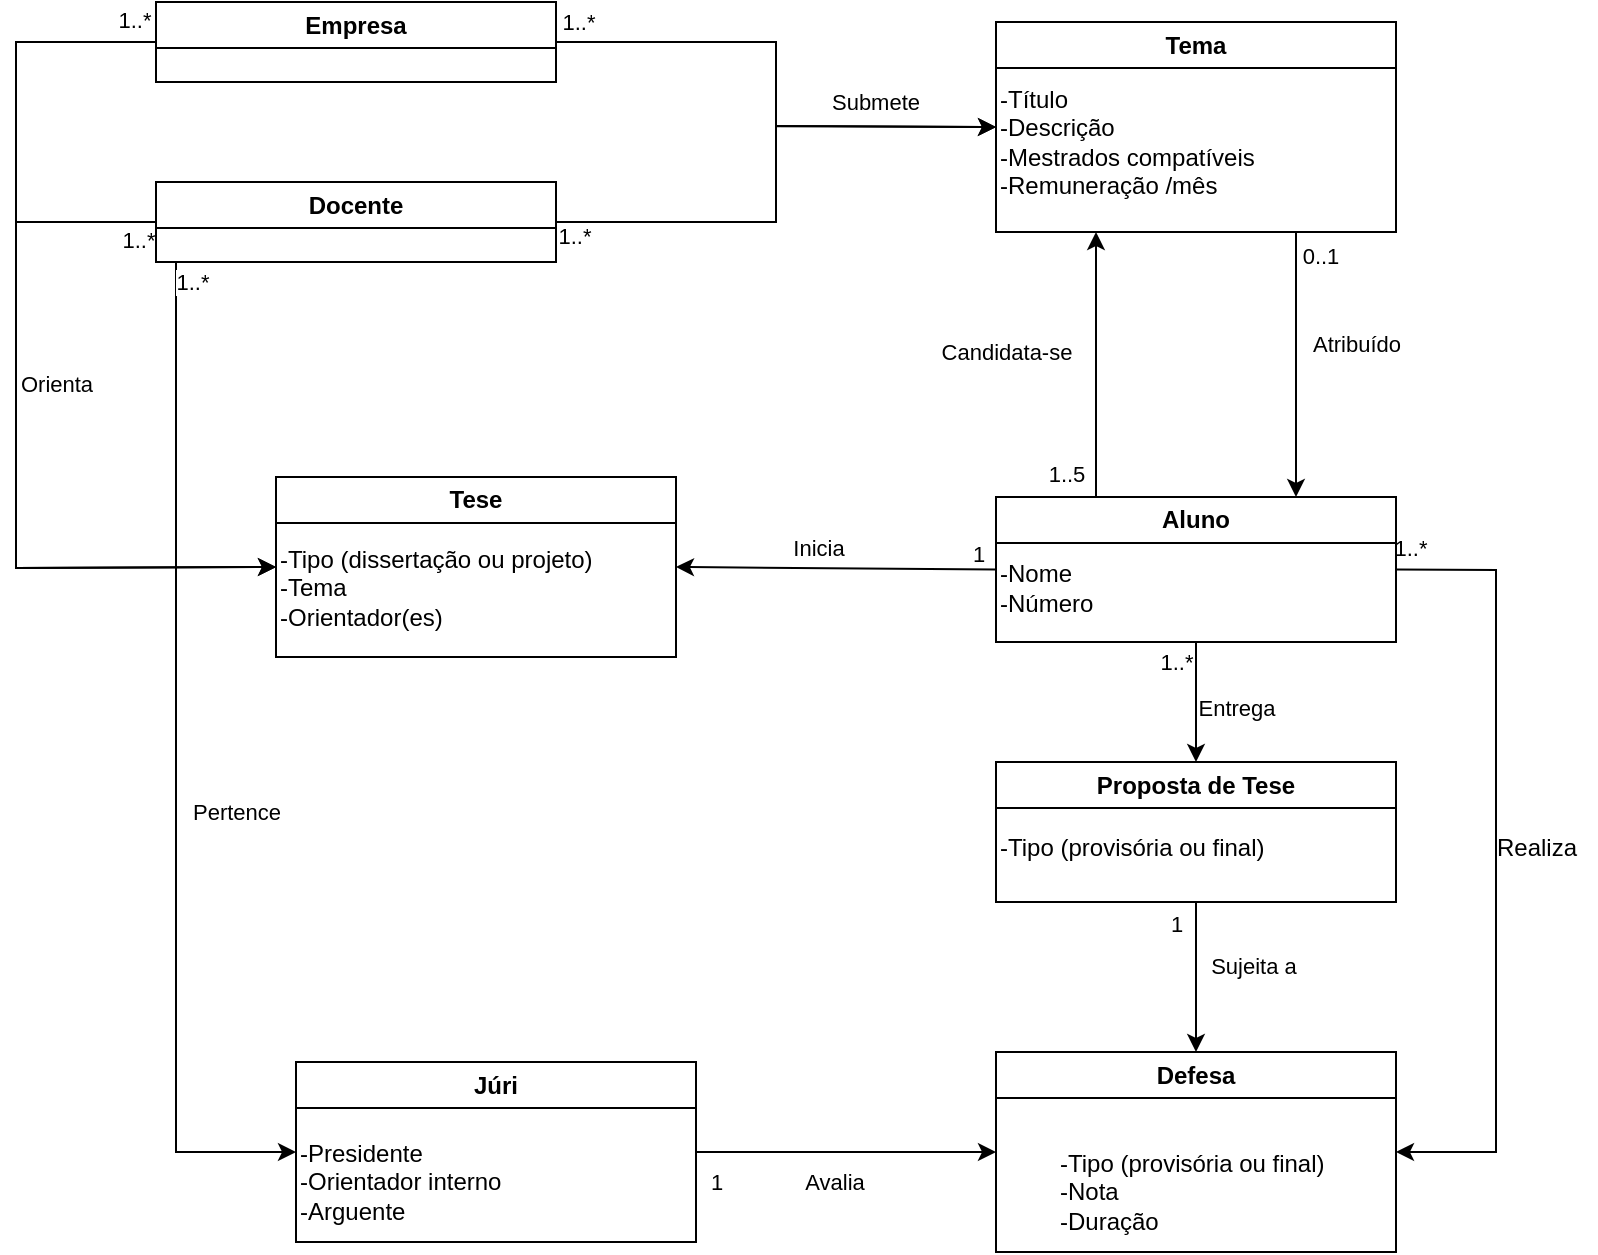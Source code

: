 <mxfile version="24.2.1" type="github" pages="2">
  <diagram name="Modelo UML" id="e7e014a7-5840-1c2e-5031-d8a46d1fe8dd">
    <mxGraphModel dx="2704" dy="654" grid="1" gridSize="10" guides="1" tooltips="1" connect="1" arrows="1" fold="1" page="1" pageScale="1" pageWidth="1169" pageHeight="826" background="none" math="0" shadow="0">
      <root>
        <mxCell id="0" />
        <mxCell id="1" parent="0" />
        <mxCell id="gulgckqH6GNR_60fuS2N-1" value="Tese" style="swimlane;whiteSpace=wrap;html=1;" vertex="1" parent="1">
          <mxGeometry x="-670" y="297.5" width="200" height="90" as="geometry" />
        </mxCell>
        <mxCell id="gulgckqH6GNR_60fuS2N-2" value="-Tipo (dissertação ou projeto)&lt;div&gt;-Tema&lt;br&gt;&lt;div&gt;-Orientador(es)&lt;/div&gt;&lt;/div&gt;" style="text;html=1;align=left;verticalAlign=middle;resizable=0;points=[];autosize=1;strokeColor=none;fillColor=none;" vertex="1" parent="gulgckqH6GNR_60fuS2N-1">
          <mxGeometry y="25" width="180" height="60" as="geometry" />
        </mxCell>
        <mxCell id="nonv4XP6CZLK0yWeFACA-21" style="edgeStyle=none;rounded=0;orthogonalLoop=1;jettySize=auto;html=1;exitX=0.5;exitY=1;exitDx=0;exitDy=0;entryX=0.5;entryY=0;entryDx=0;entryDy=0;" edge="1" parent="1" source="gulgckqH6GNR_60fuS2N-5" target="nonv4XP6CZLK0yWeFACA-19">
          <mxGeometry relative="1" as="geometry" />
        </mxCell>
        <mxCell id="nonv4XP6CZLK0yWeFACA-22" value="Sujeita a&amp;nbsp;" style="edgeLabel;html=1;align=center;verticalAlign=middle;resizable=0;points=[];" vertex="1" connectable="0" parent="nonv4XP6CZLK0yWeFACA-21">
          <mxGeometry x="-0.088" y="7" relative="1" as="geometry">
            <mxPoint x="23" y="-2" as="offset" />
          </mxGeometry>
        </mxCell>
        <mxCell id="nonv4XP6CZLK0yWeFACA-27" value="1" style="edgeLabel;html=1;align=center;verticalAlign=middle;resizable=0;points=[];" vertex="1" connectable="0" parent="nonv4XP6CZLK0yWeFACA-21">
          <mxGeometry x="-0.612" y="11" relative="1" as="geometry">
            <mxPoint x="-21" y="-4" as="offset" />
          </mxGeometry>
        </mxCell>
        <mxCell id="gulgckqH6GNR_60fuS2N-5" value="Proposta de Tese" style="swimlane;whiteSpace=wrap;html=1;" vertex="1" parent="1">
          <mxGeometry x="-310" y="440" width="200" height="70" as="geometry" />
        </mxCell>
        <mxCell id="gulgckqH6GNR_60fuS2N-6" value="-Tipo (provisória ou final)&lt;div&gt;&lt;br&gt;&lt;/div&gt;" style="text;html=1;align=left;verticalAlign=middle;resizable=0;points=[];autosize=1;strokeColor=none;fillColor=none;" vertex="1" parent="gulgckqH6GNR_60fuS2N-5">
          <mxGeometry y="30" width="160" height="40" as="geometry" />
        </mxCell>
        <mxCell id="eO99aCYI0E9ml614-SZG-2" style="edgeStyle=none;rounded=0;orthogonalLoop=1;jettySize=auto;html=1;exitX=0.25;exitY=0;exitDx=0;exitDy=0;entryX=0.25;entryY=1;entryDx=0;entryDy=0;" edge="1" parent="1" source="EISw6fmt9p9niT54Yz4Q-1" target="EISw6fmt9p9niT54Yz4Q-3">
          <mxGeometry relative="1" as="geometry" />
        </mxCell>
        <mxCell id="nonv4XP6CZLK0yWeFACA-9" value="1..5" style="edgeLabel;html=1;align=center;verticalAlign=middle;resizable=0;points=[];" vertex="1" connectable="0" parent="eO99aCYI0E9ml614-SZG-2">
          <mxGeometry x="-0.726" y="11" relative="1" as="geometry">
            <mxPoint x="-4" y="6" as="offset" />
          </mxGeometry>
        </mxCell>
        <mxCell id="nonv4XP6CZLK0yWeFACA-1" style="edgeStyle=none;rounded=0;orthogonalLoop=1;jettySize=auto;html=1;exitX=0;exitY=0.5;exitDx=0;exitDy=0;entryX=1;entryY=0.5;entryDx=0;entryDy=0;" edge="1" parent="1" source="EISw6fmt9p9niT54Yz4Q-1" target="gulgckqH6GNR_60fuS2N-1">
          <mxGeometry relative="1" as="geometry" />
        </mxCell>
        <mxCell id="nonv4XP6CZLK0yWeFACA-2" value="Inicia" style="edgeLabel;html=1;align=center;verticalAlign=middle;resizable=0;points=[];" vertex="1" connectable="0" parent="nonv4XP6CZLK0yWeFACA-1">
          <mxGeometry x="0.258" y="-10" relative="1" as="geometry">
            <mxPoint x="11" as="offset" />
          </mxGeometry>
        </mxCell>
        <mxCell id="nonv4XP6CZLK0yWeFACA-13" value="1" style="edgeLabel;html=1;align=center;verticalAlign=middle;resizable=0;points=[];" vertex="1" connectable="0" parent="nonv4XP6CZLK0yWeFACA-1">
          <mxGeometry x="-0.804" y="-8" relative="1" as="geometry">
            <mxPoint x="6" as="offset" />
          </mxGeometry>
        </mxCell>
        <mxCell id="nonv4XP6CZLK0yWeFACA-16" style="edgeStyle=none;rounded=0;orthogonalLoop=1;jettySize=auto;html=1;exitX=0.5;exitY=1;exitDx=0;exitDy=0;entryX=0.5;entryY=0;entryDx=0;entryDy=0;" edge="1" parent="1" source="EISw6fmt9p9niT54Yz4Q-1" target="gulgckqH6GNR_60fuS2N-5">
          <mxGeometry relative="1" as="geometry">
            <mxPoint x="-210" y="450" as="targetPoint" />
          </mxGeometry>
        </mxCell>
        <mxCell id="nonv4XP6CZLK0yWeFACA-18" value="Entrega" style="edgeLabel;html=1;align=center;verticalAlign=middle;resizable=0;points=[];" vertex="1" connectable="0" parent="nonv4XP6CZLK0yWeFACA-16">
          <mxGeometry x="0.002" y="9" relative="1" as="geometry">
            <mxPoint x="11" y="3" as="offset" />
          </mxGeometry>
        </mxCell>
        <mxCell id="nonv4XP6CZLK0yWeFACA-23" value="1..*" style="edgeLabel;html=1;align=center;verticalAlign=middle;resizable=0;points=[];" vertex="1" connectable="0" parent="nonv4XP6CZLK0yWeFACA-16">
          <mxGeometry x="-0.539" y="-11" relative="1" as="geometry">
            <mxPoint x="1" y="-4" as="offset" />
          </mxGeometry>
        </mxCell>
        <mxCell id="nonv4XP6CZLK0yWeFACA-24" style="edgeStyle=none;rounded=0;orthogonalLoop=1;jettySize=auto;html=1;exitX=1;exitY=0.5;exitDx=0;exitDy=0;entryX=1;entryY=0.5;entryDx=0;entryDy=0;" edge="1" parent="1" source="EISw6fmt9p9niT54Yz4Q-1" target="nonv4XP6CZLK0yWeFACA-19">
          <mxGeometry relative="1" as="geometry">
            <Array as="points">
              <mxPoint x="-60" y="344" />
              <mxPoint x="-60" y="635" />
            </Array>
          </mxGeometry>
        </mxCell>
        <mxCell id="nonv4XP6CZLK0yWeFACA-26" value="1..*" style="edgeLabel;html=1;align=center;verticalAlign=middle;resizable=0;points=[];" vertex="1" connectable="0" parent="nonv4XP6CZLK0yWeFACA-24">
          <mxGeometry x="-0.939" y="8" relative="1" as="geometry">
            <mxPoint x="-5" y="-3" as="offset" />
          </mxGeometry>
        </mxCell>
        <mxCell id="EISw6fmt9p9niT54Yz4Q-1" value="Aluno" style="swimlane;whiteSpace=wrap;html=1;" vertex="1" parent="1">
          <mxGeometry x="-310" y="307.5" width="200" height="72.5" as="geometry">
            <mxRectangle x="-480" y="265" width="70" height="30" as="alternateBounds" />
          </mxGeometry>
        </mxCell>
        <mxCell id="EISw6fmt9p9niT54Yz4Q-2" value="-Nome&lt;div&gt;-Número&lt;/div&gt;" style="text;html=1;align=left;verticalAlign=middle;resizable=0;points=[];autosize=1;strokeColor=none;fillColor=none;" vertex="1" parent="EISw6fmt9p9niT54Yz4Q-1">
          <mxGeometry y="25" width="70" height="40" as="geometry" />
        </mxCell>
        <mxCell id="eO99aCYI0E9ml614-SZG-1" style="edgeStyle=none;rounded=0;orthogonalLoop=1;jettySize=auto;html=1;exitX=0.75;exitY=1;exitDx=0;exitDy=0;entryX=0.75;entryY=0;entryDx=0;entryDy=0;" edge="1" parent="1" source="EISw6fmt9p9niT54Yz4Q-3" target="EISw6fmt9p9niT54Yz4Q-1">
          <mxGeometry relative="1" as="geometry">
            <mxPoint x="-340" y="280.0" as="targetPoint" />
          </mxGeometry>
        </mxCell>
        <mxCell id="4VAeBF9F_Hg9-facgVXO-3" value="Atribuído" style="edgeLabel;html=1;align=center;verticalAlign=middle;resizable=0;points=[];" vertex="1" connectable="0" parent="eO99aCYI0E9ml614-SZG-1">
          <mxGeometry x="-0.138" y="11" relative="1" as="geometry">
            <mxPoint x="19" y="-1" as="offset" />
          </mxGeometry>
        </mxCell>
        <mxCell id="nonv4XP6CZLK0yWeFACA-10" value="0..1" style="edgeLabel;html=1;align=center;verticalAlign=middle;resizable=0;points=[];" vertex="1" connectable="0" parent="eO99aCYI0E9ml614-SZG-1">
          <mxGeometry x="-0.732" y="12" relative="1" as="geometry">
            <mxPoint y="-6" as="offset" />
          </mxGeometry>
        </mxCell>
        <mxCell id="EISw6fmt9p9niT54Yz4Q-3" value="Tema" style="swimlane;whiteSpace=wrap;html=1;" vertex="1" parent="1">
          <mxGeometry x="-310" y="70" width="200" height="105" as="geometry" />
        </mxCell>
        <mxCell id="EISw6fmt9p9niT54Yz4Q-4" value="-Título&lt;div&gt;-Descrição&lt;/div&gt;&lt;div&gt;-Mestrados compatíveis&lt;/div&gt;&lt;div&gt;-Remuneração /mês&lt;/div&gt;" style="text;html=1;align=left;verticalAlign=middle;resizable=0;points=[];autosize=1;strokeColor=none;fillColor=none;" vertex="1" parent="EISw6fmt9p9niT54Yz4Q-3">
          <mxGeometry y="25" width="150" height="70" as="geometry" />
        </mxCell>
        <mxCell id="EISw6fmt9p9niT54Yz4Q-5" value="Júri" style="swimlane;whiteSpace=wrap;html=1;" vertex="1" parent="1">
          <mxGeometry x="-660" y="590" width="200" height="90" as="geometry" />
        </mxCell>
        <mxCell id="EISw6fmt9p9niT54Yz4Q-6" value="-&lt;span style=&quot;background-color: initial;&quot;&gt;Presidente&lt;/span&gt;&lt;div&gt;&lt;span style=&quot;background-color: initial;&quot;&gt;-Orientador interno&lt;/span&gt;&lt;/div&gt;&lt;div&gt;&lt;span style=&quot;background-color: initial;&quot;&gt;-Arguente&lt;/span&gt;&lt;/div&gt;" style="text;html=1;align=left;verticalAlign=middle;resizable=0;points=[];autosize=1;strokeColor=none;fillColor=none;" vertex="1" parent="EISw6fmt9p9niT54Yz4Q-5">
          <mxGeometry y="30" width="120" height="60" as="geometry" />
        </mxCell>
        <mxCell id="gjOLk95xmC6vyimPraN1-1" style="edgeStyle=none;rounded=0;orthogonalLoop=1;jettySize=auto;html=1;exitX=1;exitY=0.5;exitDx=0;exitDy=0;entryX=0;entryY=0.5;entryDx=0;entryDy=0;" edge="1" parent="1" source="S3ybC06TIr_PZoSnnoIr-1" target="EISw6fmt9p9niT54Yz4Q-3">
          <mxGeometry relative="1" as="geometry">
            <mxPoint x="-330" y="120" as="targetPoint" />
            <Array as="points">
              <mxPoint x="-420" y="170" />
              <mxPoint x="-420" y="122" />
            </Array>
          </mxGeometry>
        </mxCell>
        <mxCell id="nonv4XP6CZLK0yWeFACA-3" style="edgeStyle=none;rounded=0;orthogonalLoop=1;jettySize=auto;html=1;exitX=0;exitY=0.5;exitDx=0;exitDy=0;entryX=0;entryY=0.5;entryDx=0;entryDy=0;" edge="1" parent="1" source="S3ybC06TIr_PZoSnnoIr-1" target="gulgckqH6GNR_60fuS2N-1">
          <mxGeometry relative="1" as="geometry">
            <mxPoint x="-710" y="390" as="targetPoint" />
            <Array as="points">
              <mxPoint x="-800" y="170" />
              <mxPoint x="-800" y="343" />
            </Array>
          </mxGeometry>
        </mxCell>
        <mxCell id="nonv4XP6CZLK0yWeFACA-4" value="Orienta" style="edgeLabel;html=1;align=center;verticalAlign=middle;resizable=0;points=[];" vertex="1" connectable="0" parent="nonv4XP6CZLK0yWeFACA-3">
          <mxGeometry x="-0.194" y="7" relative="1" as="geometry">
            <mxPoint x="13" as="offset" />
          </mxGeometry>
        </mxCell>
        <mxCell id="nonv4XP6CZLK0yWeFACA-11" value="1..*" style="edgeLabel;html=1;align=center;verticalAlign=middle;resizable=0;points=[];" vertex="1" connectable="0" parent="nonv4XP6CZLK0yWeFACA-3">
          <mxGeometry x="-0.862" y="9" relative="1" as="geometry">
            <mxPoint x="16" as="offset" />
          </mxGeometry>
        </mxCell>
        <mxCell id="5evyT_uLhvLa72p8aiZY-5" style="edgeStyle=none;rounded=0;orthogonalLoop=1;jettySize=auto;html=1;entryX=0;entryY=0.5;entryDx=0;entryDy=0;" edge="1" parent="1" target="EISw6fmt9p9niT54Yz4Q-5">
          <mxGeometry relative="1" as="geometry">
            <mxPoint x="-720.0" y="640" as="targetPoint" />
            <mxPoint x="-720" y="190" as="sourcePoint" />
            <Array as="points">
              <mxPoint x="-720" y="635" />
            </Array>
          </mxGeometry>
        </mxCell>
        <mxCell id="5evyT_uLhvLa72p8aiZY-6" value="Pertence" style="edgeLabel;html=1;align=center;verticalAlign=middle;resizable=0;points=[];" vertex="1" connectable="0" parent="5evyT_uLhvLa72p8aiZY-5">
          <mxGeometry x="0.093" y="10" relative="1" as="geometry">
            <mxPoint x="20" y="-1" as="offset" />
          </mxGeometry>
        </mxCell>
        <mxCell id="5evyT_uLhvLa72p8aiZY-8" value="1..*" style="edgeLabel;html=1;align=center;verticalAlign=middle;resizable=0;points=[];" vertex="1" connectable="0" parent="5evyT_uLhvLa72p8aiZY-5">
          <mxGeometry x="-0.946" y="8" relative="1" as="geometry">
            <mxPoint y="-4" as="offset" />
          </mxGeometry>
        </mxCell>
        <mxCell id="S3ybC06TIr_PZoSnnoIr-1" value="Docente" style="swimlane;whiteSpace=wrap;html=1;" vertex="1" parent="1">
          <mxGeometry x="-730" y="150" width="200" height="40" as="geometry" />
        </mxCell>
        <mxCell id="nonv4XP6CZLK0yWeFACA-14" style="edgeStyle=none;rounded=0;orthogonalLoop=1;jettySize=auto;html=1;exitX=0;exitY=0.5;exitDx=0;exitDy=0;entryX=0;entryY=0.5;entryDx=0;entryDy=0;" edge="1" parent="1" source="S3ybC06TIr_PZoSnnoIr-7" target="gulgckqH6GNR_60fuS2N-1">
          <mxGeometry relative="1" as="geometry">
            <mxPoint x="-700.0" y="310" as="targetPoint" />
            <Array as="points">
              <mxPoint x="-800" y="80" />
              <mxPoint x="-800" y="343" />
            </Array>
          </mxGeometry>
        </mxCell>
        <mxCell id="nonv4XP6CZLK0yWeFACA-15" value="1..*" style="edgeLabel;html=1;align=center;verticalAlign=middle;resizable=0;points=[];" vertex="1" connectable="0" parent="nonv4XP6CZLK0yWeFACA-14">
          <mxGeometry x="-0.918" y="-11" relative="1" as="geometry">
            <mxPoint x="8" as="offset" />
          </mxGeometry>
        </mxCell>
        <mxCell id="S3ybC06TIr_PZoSnnoIr-7" value="Empresa" style="swimlane;whiteSpace=wrap;html=1;" vertex="1" parent="1">
          <mxGeometry x="-730" y="60" width="200" height="40" as="geometry" />
        </mxCell>
        <mxCell id="gjOLk95xmC6vyimPraN1-5" value="" style="edgeStyle=none;rounded=0;orthogonalLoop=1;jettySize=auto;html=1;exitX=1;exitY=0.5;exitDx=0;exitDy=0;entryX=0;entryY=0.5;entryDx=0;entryDy=0;" edge="1" parent="1" source="S3ybC06TIr_PZoSnnoIr-7" target="EISw6fmt9p9niT54Yz4Q-3">
          <mxGeometry relative="1" as="geometry">
            <mxPoint x="-320" y="122" as="targetPoint" />
            <mxPoint x="-530" y="170" as="sourcePoint" />
            <Array as="points">
              <mxPoint x="-420" y="80" />
              <mxPoint x="-420" y="122" />
            </Array>
          </mxGeometry>
        </mxCell>
        <mxCell id="nonv4XP6CZLK0yWeFACA-7" value="1..*" style="edgeLabel;html=1;align=center;verticalAlign=middle;resizable=0;points=[];" vertex="1" connectable="0" parent="gjOLk95xmC6vyimPraN1-5">
          <mxGeometry x="-0.881" y="10" relative="1" as="geometry">
            <mxPoint x="-5" as="offset" />
          </mxGeometry>
        </mxCell>
        <mxCell id="gjOLk95xmC6vyimPraN1-4" value="&lt;font style=&quot;font-size: 11px;&quot;&gt;Submete&lt;/font&gt;" style="text;html=1;align=center;verticalAlign=middle;whiteSpace=wrap;rounded=0;" vertex="1" parent="1">
          <mxGeometry x="-405" y="105" width="70" height="10" as="geometry" />
        </mxCell>
        <mxCell id="4VAeBF9F_Hg9-facgVXO-5" value="&lt;font style=&quot;font-size: 11px;&quot;&gt;Candidata-se&lt;/font&gt;" style="text;html=1;align=center;verticalAlign=middle;resizable=0;points=[];autosize=1;strokeColor=none;fillColor=none;" vertex="1" parent="1">
          <mxGeometry x="-350" y="220" width="90" height="30" as="geometry" />
        </mxCell>
        <mxCell id="nonv4XP6CZLK0yWeFACA-8" value="1..*" style="edgeLabel;html=1;align=center;verticalAlign=middle;resizable=0;points=[];" vertex="1" connectable="0" parent="1">
          <mxGeometry x="-520" y="100" as="geometry">
            <mxPoint x="-1" y="77" as="offset" />
          </mxGeometry>
        </mxCell>
        <mxCell id="nonv4XP6CZLK0yWeFACA-19" value="Defesa" style="swimlane;whiteSpace=wrap;html=1;" vertex="1" parent="1">
          <mxGeometry x="-310" y="585" width="200" height="100" as="geometry" />
        </mxCell>
        <mxCell id="nonv4XP6CZLK0yWeFACA-20" value="-Tipo (provisória ou final)&lt;div&gt;&lt;div&gt;-Nota&lt;/div&gt;&lt;div&gt;-Duração&lt;/div&gt;&lt;/div&gt;" style="text;html=1;align=left;verticalAlign=middle;resizable=0;points=[];autosize=1;strokeColor=none;fillColor=none;" vertex="1" parent="nonv4XP6CZLK0yWeFACA-19">
          <mxGeometry x="30" y="40" width="160" height="60" as="geometry" />
        </mxCell>
        <mxCell id="nonv4XP6CZLK0yWeFACA-25" value="Realiza" style="text;html=1;align=center;verticalAlign=middle;resizable=0;points=[];autosize=1;strokeColor=none;fillColor=none;" vertex="1" parent="1">
          <mxGeometry x="-70" y="468" width="60" height="30" as="geometry" />
        </mxCell>
        <mxCell id="5evyT_uLhvLa72p8aiZY-4" style="edgeStyle=none;rounded=0;orthogonalLoop=1;jettySize=auto;html=1;exitX=1;exitY=0.5;exitDx=0;exitDy=0;entryX=0;entryY=0.5;entryDx=0;entryDy=0;" edge="1" parent="1" source="EISw6fmt9p9niT54Yz4Q-5" target="nonv4XP6CZLK0yWeFACA-19">
          <mxGeometry relative="1" as="geometry" />
        </mxCell>
        <mxCell id="5evyT_uLhvLa72p8aiZY-9" value="Avalia" style="edgeLabel;html=1;align=center;verticalAlign=middle;resizable=0;points=[];" vertex="1" connectable="0" parent="5evyT_uLhvLa72p8aiZY-4">
          <mxGeometry x="-0.336" y="10" relative="1" as="geometry">
            <mxPoint x="19" y="25" as="offset" />
          </mxGeometry>
        </mxCell>
        <mxCell id="5evyT_uLhvLa72p8aiZY-10" value="1" style="edgeLabel;html=1;align=center;verticalAlign=middle;resizable=0;points=[];" vertex="1" connectable="0" parent="5evyT_uLhvLa72p8aiZY-4">
          <mxGeometry x="-0.716" y="1" relative="1" as="geometry">
            <mxPoint x="-12" y="16" as="offset" />
          </mxGeometry>
        </mxCell>
      </root>
    </mxGraphModel>
  </diagram>
  <diagram id="f6Hj0GqjzjKtEBF5dJxf" name="Modelo EA">
    <mxGraphModel grid="1" page="1" gridSize="10" guides="1" tooltips="1" connect="1" arrows="1" fold="1" pageScale="1" pageWidth="827" pageHeight="1169" math="0" shadow="0">
      <root>
        <mxCell id="0" />
        <mxCell id="1" parent="0" />
        <mxCell id="AjMZNirVGoG8k2Hr6zvE-3" value="" style="rounded=0;orthogonalLoop=1;jettySize=auto;html=1;entryX=0;entryY=0.5;entryDx=0;entryDy=0;labelBackgroundColor=none;fontColor=default;" edge="1" parent="1" source="AjMZNirVGoG8k2Hr6zvE-1" target="AjMZNirVGoG8k2Hr6zvE-2">
          <mxGeometry relative="1" as="geometry" />
        </mxCell>
        <mxCell id="AjMZNirVGoG8k2Hr6zvE-10" style="edgeStyle=none;rounded=0;orthogonalLoop=1;jettySize=auto;html=1;exitX=0.75;exitY=0;exitDx=0;exitDy=0;entryX=0.5;entryY=1;entryDx=0;entryDy=0;labelBackgroundColor=none;fontColor=default;" edge="1" parent="1" source="AjMZNirVGoG8k2Hr6zvE-1" target="NO3vthERd71kcZ7D5aYO-1">
          <mxGeometry relative="1" as="geometry">
            <mxPoint x="450" y="170" as="targetPoint" />
          </mxGeometry>
        </mxCell>
        <mxCell id="NO3vthERd71kcZ7D5aYO-21" style="edgeStyle=none;rounded=0;orthogonalLoop=1;jettySize=auto;html=1;exitX=1;exitY=0.75;exitDx=0;exitDy=0;entryX=0;entryY=0.5;entryDx=0;entryDy=0;labelBackgroundColor=none;fontColor=default;" edge="1" parent="1" source="AjMZNirVGoG8k2Hr6zvE-1" target="AjMZNirVGoG8k2Hr6zvE-6">
          <mxGeometry relative="1" as="geometry" />
        </mxCell>
        <mxCell id="NO3vthERd71kcZ7D5aYO-29" style="edgeStyle=none;rounded=0;orthogonalLoop=1;jettySize=auto;html=1;exitX=0;exitY=0.5;exitDx=0;exitDy=0;entryX=1;entryY=0.5;entryDx=0;entryDy=0;labelBackgroundColor=none;fontColor=default;" edge="1" parent="1" source="AjMZNirVGoG8k2Hr6zvE-1" target="NO3vthERd71kcZ7D5aYO-28">
          <mxGeometry relative="1" as="geometry" />
        </mxCell>
        <mxCell id="DR0pOvM6WuqmSCuRlfQh-89" style="edgeStyle=none;rounded=0;orthogonalLoop=1;jettySize=auto;html=1;exitX=0.5;exitY=1;exitDx=0;exitDy=0;entryX=0.25;entryY=0;entryDx=0;entryDy=0;" edge="1" parent="1" source="DR0pOvM6WuqmSCuRlfQh-92" target="DR0pOvM6WuqmSCuRlfQh-90">
          <mxGeometry relative="1" as="geometry">
            <mxPoint x="400" y="440" as="targetPoint" />
          </mxGeometry>
        </mxCell>
        <mxCell id="DR0pOvM6WuqmSCuRlfQh-103" style="edgeStyle=none;rounded=0;orthogonalLoop=1;jettySize=auto;html=1;exitX=0.75;exitY=1;exitDx=0;exitDy=0;entryX=0.5;entryY=0;entryDx=0;entryDy=0;" edge="1" parent="1" source="AjMZNirVGoG8k2Hr6zvE-1" target="DR0pOvM6WuqmSCuRlfQh-102">
          <mxGeometry relative="1" as="geometry" />
        </mxCell>
        <mxCell id="AjMZNirVGoG8k2Hr6zvE-1" value="Aluno" style="labelBackgroundColor=none;rounded=0;" vertex="1" parent="1">
          <mxGeometry x="350" y="220" width="110" height="50" as="geometry" />
        </mxCell>
        <mxCell id="AjMZNirVGoG8k2Hr6zvE-2" value="Nome" style="ellipse;whiteSpace=wrap;html=1;labelBackgroundColor=none;rounded=0;" vertex="1" parent="1">
          <mxGeometry x="495" y="220" width="55" height="25" as="geometry" />
        </mxCell>
        <mxCell id="AjMZNirVGoG8k2Hr6zvE-6" value="Número" style="ellipse;whiteSpace=wrap;html=1;labelBackgroundColor=none;rounded=0;" vertex="1" parent="1">
          <mxGeometry x="495" y="250" width="55" height="25" as="geometry" />
        </mxCell>
        <mxCell id="NO3vthERd71kcZ7D5aYO-3" style="edgeStyle=none;rounded=0;orthogonalLoop=1;jettySize=auto;html=1;exitX=0.5;exitY=0;exitDx=0;exitDy=0;entryX=0.75;entryY=1;entryDx=0;entryDy=0;labelBackgroundColor=none;fontColor=default;" edge="1" parent="1" source="NO3vthERd71kcZ7D5aYO-1" target="NO3vthERd71kcZ7D5aYO-2">
          <mxGeometry relative="1" as="geometry" />
        </mxCell>
        <mxCell id="NO3vthERd71kcZ7D5aYO-1" value="candidata-se" style="rhombus;labelBackgroundColor=none;rounded=0;" vertex="1" parent="1">
          <mxGeometry x="414" y="130" width="86" height="40" as="geometry" />
        </mxCell>
        <mxCell id="NO3vthERd71kcZ7D5aYO-7" style="edgeStyle=none;rounded=0;orthogonalLoop=1;jettySize=auto;html=1;exitX=0.25;exitY=1;exitDx=0;exitDy=0;entryX=0.5;entryY=0;entryDx=0;entryDy=0;labelBackgroundColor=none;fontColor=default;" edge="1" parent="1" source="NO3vthERd71kcZ7D5aYO-2" target="NO3vthERd71kcZ7D5aYO-5">
          <mxGeometry relative="1" as="geometry" />
        </mxCell>
        <mxCell id="NO3vthERd71kcZ7D5aYO-17" style="edgeStyle=none;rounded=0;orthogonalLoop=1;jettySize=auto;html=1;exitX=1;exitY=0.5;exitDx=0;exitDy=0;entryX=0;entryY=0.5;entryDx=0;entryDy=0;labelBackgroundColor=none;fontColor=default;" edge="1" parent="1" source="NO3vthERd71kcZ7D5aYO-2" target="NO3vthERd71kcZ7D5aYO-12">
          <mxGeometry relative="1" as="geometry" />
        </mxCell>
        <mxCell id="NO3vthERd71kcZ7D5aYO-18" style="rounded=0;orthogonalLoop=1;jettySize=auto;html=1;exitX=1;exitY=0.5;exitDx=0;exitDy=0;entryX=0;entryY=0.5;entryDx=0;entryDy=0;labelBackgroundColor=none;fontColor=default;" edge="1" parent="1" source="NO3vthERd71kcZ7D5aYO-2" target="NO3vthERd71kcZ7D5aYO-11">
          <mxGeometry relative="1" as="geometry" />
        </mxCell>
        <mxCell id="NO3vthERd71kcZ7D5aYO-19" style="edgeStyle=none;rounded=0;orthogonalLoop=1;jettySize=auto;html=1;exitX=1;exitY=0.75;exitDx=0;exitDy=0;entryX=0;entryY=0;entryDx=0;entryDy=0;labelBackgroundColor=none;fontColor=default;" edge="1" parent="1" source="NO3vthERd71kcZ7D5aYO-2" target="NO3vthERd71kcZ7D5aYO-10">
          <mxGeometry relative="1" as="geometry" />
        </mxCell>
        <mxCell id="NO3vthERd71kcZ7D5aYO-20" style="edgeStyle=none;rounded=0;orthogonalLoop=1;jettySize=auto;html=1;exitX=1;exitY=0.25;exitDx=0;exitDy=0;entryX=0;entryY=1;entryDx=0;entryDy=0;labelBackgroundColor=none;fontColor=default;" edge="1" parent="1" source="NO3vthERd71kcZ7D5aYO-2" target="NO3vthERd71kcZ7D5aYO-9">
          <mxGeometry relative="1" as="geometry" />
        </mxCell>
        <mxCell id="NO3vthERd71kcZ7D5aYO-2" value="Tema" style="labelBackgroundColor=none;rounded=0;" vertex="1" parent="1">
          <mxGeometry x="350" y="20" width="110" height="50" as="geometry" />
        </mxCell>
        <mxCell id="NO3vthERd71kcZ7D5aYO-8" style="edgeStyle=none;rounded=0;orthogonalLoop=1;jettySize=auto;html=1;exitX=0.5;exitY=1;exitDx=0;exitDy=0;entryX=0.25;entryY=0;entryDx=0;entryDy=0;labelBackgroundColor=none;fontColor=default;" edge="1" parent="1" source="NO3vthERd71kcZ7D5aYO-5" target="AjMZNirVGoG8k2Hr6zvE-1">
          <mxGeometry relative="1" as="geometry" />
        </mxCell>
        <mxCell id="NO3vthERd71kcZ7D5aYO-5" value="atribuído" style="rhombus;labelBackgroundColor=none;rounded=0;" vertex="1" parent="1">
          <mxGeometry x="310" y="130" width="86" height="40" as="geometry" />
        </mxCell>
        <mxCell id="NO3vthERd71kcZ7D5aYO-9" value="Remuneração (€/mês)" style="ellipse;whiteSpace=wrap;html=1;labelBackgroundColor=none;rounded=0;" vertex="1" parent="1">
          <mxGeometry x="497.5" y="-5" width="55" height="25" as="geometry" />
        </mxCell>
        <mxCell id="NO3vthERd71kcZ7D5aYO-10" value="Mestrados compatíveis" style="ellipse;whiteSpace=wrap;html=1;labelBackgroundColor=none;rounded=0;" vertex="1" parent="1">
          <mxGeometry x="500" y="70" width="55" height="25" as="geometry" />
        </mxCell>
        <mxCell id="NO3vthERd71kcZ7D5aYO-11" value="Descrição" style="ellipse;whiteSpace=wrap;html=1;labelBackgroundColor=none;rounded=0;" vertex="1" parent="1">
          <mxGeometry x="520" y="45" width="55" height="25" as="geometry" />
        </mxCell>
        <mxCell id="NO3vthERd71kcZ7D5aYO-12" value="&lt;u&gt;Título&lt;/u&gt;" style="ellipse;whiteSpace=wrap;html=1;labelBackgroundColor=none;rounded=0;" vertex="1" parent="1">
          <mxGeometry x="520" y="20" width="55" height="25" as="geometry" />
        </mxCell>
        <mxCell id="NO3vthERd71kcZ7D5aYO-26" style="rounded=0;orthogonalLoop=1;jettySize=auto;html=1;exitX=1;exitY=0.5;exitDx=0;exitDy=0;entryX=0.5;entryY=1;entryDx=0;entryDy=0;labelBackgroundColor=none;fontColor=default;" edge="1" parent="1" source="NO3vthERd71kcZ7D5aYO-22" target="NO3vthERd71kcZ7D5aYO-24">
          <mxGeometry relative="1" as="geometry">
            <Array as="points">
              <mxPoint x="240" y="90" />
            </Array>
          </mxGeometry>
        </mxCell>
        <mxCell id="DR0pOvM6WuqmSCuRlfQh-86" style="edgeStyle=none;rounded=0;orthogonalLoop=1;jettySize=auto;html=1;exitX=0;exitY=0.5;exitDx=0;exitDy=0;entryX=0.5;entryY=0;entryDx=0;entryDy=0;" edge="1" parent="1" source="NO3vthERd71kcZ7D5aYO-22" target="DR0pOvM6WuqmSCuRlfQh-84">
          <mxGeometry relative="1" as="geometry">
            <Array as="points">
              <mxPoint x="-40" y="90" />
            </Array>
          </mxGeometry>
        </mxCell>
        <mxCell id="NO3vthERd71kcZ7D5aYO-22" value="Docente" style="labelBackgroundColor=none;rounded=0;" vertex="1" parent="1">
          <mxGeometry x="70" y="65" width="110" height="50" as="geometry" />
        </mxCell>
        <mxCell id="NO3vthERd71kcZ7D5aYO-25" style="edgeStyle=none;rounded=0;orthogonalLoop=1;jettySize=auto;html=1;exitX=1;exitY=0.5;exitDx=0;exitDy=0;entryX=0.5;entryY=0;entryDx=0;entryDy=0;labelBackgroundColor=none;fontColor=default;" edge="1" parent="1" source="NO3vthERd71kcZ7D5aYO-23" target="NO3vthERd71kcZ7D5aYO-24">
          <mxGeometry relative="1" as="geometry">
            <Array as="points">
              <mxPoint x="240" />
            </Array>
          </mxGeometry>
        </mxCell>
        <mxCell id="DR0pOvM6WuqmSCuRlfQh-85" style="edgeStyle=none;rounded=0;orthogonalLoop=1;jettySize=auto;html=1;exitX=0;exitY=0.5;exitDx=0;exitDy=0;entryX=0.5;entryY=0;entryDx=0;entryDy=0;" edge="1" parent="1" source="NO3vthERd71kcZ7D5aYO-23" target="DR0pOvM6WuqmSCuRlfQh-83">
          <mxGeometry relative="1" as="geometry">
            <Array as="points">
              <mxPoint x="-160" />
            </Array>
          </mxGeometry>
        </mxCell>
        <mxCell id="NO3vthERd71kcZ7D5aYO-23" value="Empresa" style="labelBackgroundColor=none;rounded=0;" vertex="1" parent="1">
          <mxGeometry x="70" y="-25" width="110" height="50" as="geometry" />
        </mxCell>
        <mxCell id="NO3vthERd71kcZ7D5aYO-27" style="edgeStyle=none;rounded=0;orthogonalLoop=1;jettySize=auto;html=1;exitX=1;exitY=0.5;exitDx=0;exitDy=0;entryX=0;entryY=0.5;entryDx=0;entryDy=0;labelBackgroundColor=none;fontColor=default;" edge="1" parent="1" source="NO3vthERd71kcZ7D5aYO-24" target="NO3vthERd71kcZ7D5aYO-2">
          <mxGeometry relative="1" as="geometry" />
        </mxCell>
        <mxCell id="NO3vthERd71kcZ7D5aYO-24" value="submete" style="rhombus;labelBackgroundColor=none;rounded=0;" vertex="1" parent="1">
          <mxGeometry x="200" y="25" width="80" height="40" as="geometry" />
        </mxCell>
        <mxCell id="NO3vthERd71kcZ7D5aYO-31" style="edgeStyle=none;rounded=0;orthogonalLoop=1;jettySize=auto;html=1;exitX=0;exitY=0.5;exitDx=0;exitDy=0;entryX=0.5;entryY=0;entryDx=0;entryDy=0;labelBackgroundColor=none;fontColor=default;" edge="1" parent="1" source="NO3vthERd71kcZ7D5aYO-28" target="NO3vthERd71kcZ7D5aYO-30">
          <mxGeometry relative="1" as="geometry">
            <Array as="points">
              <mxPoint x="115" y="245" />
            </Array>
          </mxGeometry>
        </mxCell>
        <mxCell id="NO3vthERd71kcZ7D5aYO-28" value="começa" style="rhombus;labelBackgroundColor=none;rounded=0;" vertex="1" parent="1">
          <mxGeometry x="220" y="225" width="80" height="40" as="geometry" />
        </mxCell>
        <mxCell id="DR0pOvM6WuqmSCuRlfQh-77" style="edgeStyle=none;rounded=0;orthogonalLoop=1;jettySize=auto;html=1;exitX=0.5;exitY=1;exitDx=0;exitDy=0;entryX=1;entryY=0.5;entryDx=0;entryDy=0;" edge="1" parent="1" source="NO3vthERd71kcZ7D5aYO-30" target="DR0pOvM6WuqmSCuRlfQh-75">
          <mxGeometry relative="1" as="geometry" />
        </mxCell>
        <mxCell id="NO3vthERd71kcZ7D5aYO-30" value="Tese" style="labelBackgroundColor=none;rounded=0;" vertex="1" parent="1">
          <mxGeometry x="60" y="300" width="110" height="50" as="geometry" />
        </mxCell>
        <mxCell id="DR0pOvM6WuqmSCuRlfQh-81" style="rounded=0;orthogonalLoop=1;jettySize=auto;html=1;exitX=0;exitY=0.25;exitDx=0;exitDy=0;entryX=1;entryY=0;entryDx=0;entryDy=0;" edge="1" parent="1" source="DR0pOvM6WuqmSCuRlfQh-75" target="DR0pOvM6WuqmSCuRlfQh-78">
          <mxGeometry relative="1" as="geometry" />
        </mxCell>
        <mxCell id="DR0pOvM6WuqmSCuRlfQh-82" style="edgeStyle=none;rounded=0;orthogonalLoop=1;jettySize=auto;html=1;exitX=0;exitY=0.75;exitDx=0;exitDy=0;entryX=0;entryY=0;entryDx=0;entryDy=0;" edge="1" parent="1" source="DR0pOvM6WuqmSCuRlfQh-75" target="DR0pOvM6WuqmSCuRlfQh-79">
          <mxGeometry relative="1" as="geometry" />
        </mxCell>
        <mxCell id="DR0pOvM6WuqmSCuRlfQh-75" value="" style="triangle;whiteSpace=wrap;html=1;rotation=-90;" vertex="1" parent="1">
          <mxGeometry x="85" y="390" width="60" height="80" as="geometry" />
        </mxCell>
        <mxCell id="DR0pOvM6WuqmSCuRlfQh-78" value="Projeto" style="labelBackgroundColor=none;rounded=0;" vertex="1" parent="1">
          <mxGeometry x="-30" y="490" width="110" height="50" as="geometry" />
        </mxCell>
        <mxCell id="DR0pOvM6WuqmSCuRlfQh-79" value="Dissertação" style="labelBackgroundColor=none;rounded=0;" vertex="1" parent="1">
          <mxGeometry x="150" y="490" width="110" height="50" as="geometry" />
        </mxCell>
        <mxCell id="DR0pOvM6WuqmSCuRlfQh-88" style="edgeStyle=none;rounded=0;orthogonalLoop=1;jettySize=auto;html=1;exitX=0.5;exitY=1;exitDx=0;exitDy=0;entryX=0;entryY=0.5;entryDx=0;entryDy=0;" edge="1" parent="1" source="DR0pOvM6WuqmSCuRlfQh-83" target="DR0pOvM6WuqmSCuRlfQh-78">
          <mxGeometry relative="1" as="geometry">
            <Array as="points">
              <mxPoint x="-160" y="515" />
            </Array>
          </mxGeometry>
        </mxCell>
        <mxCell id="DR0pOvM6WuqmSCuRlfQh-83" value="Orientador externo" style="rhombus;labelBackgroundColor=none;rounded=0;" vertex="1" parent="1">
          <mxGeometry x="-200" y="140" width="80" height="40" as="geometry" />
        </mxCell>
        <mxCell id="DR0pOvM6WuqmSCuRlfQh-87" style="edgeStyle=none;rounded=0;orthogonalLoop=1;jettySize=auto;html=1;exitX=0.5;exitY=1;exitDx=0;exitDy=0;entryX=0;entryY=0.5;entryDx=0;entryDy=0;" edge="1" parent="1" source="DR0pOvM6WuqmSCuRlfQh-84" target="NO3vthERd71kcZ7D5aYO-30">
          <mxGeometry relative="1" as="geometry">
            <Array as="points">
              <mxPoint x="-40" y="325" />
            </Array>
          </mxGeometry>
        </mxCell>
        <mxCell id="DR0pOvM6WuqmSCuRlfQh-84" value="Orientador interno" style="rhombus;labelBackgroundColor=none;rounded=0;" vertex="1" parent="1">
          <mxGeometry x="-80" y="225" width="80" height="40" as="geometry" />
        </mxCell>
        <mxCell id="DR0pOvM6WuqmSCuRlfQh-97" style="edgeStyle=none;rounded=0;orthogonalLoop=1;jettySize=auto;html=1;exitX=0.5;exitY=1;exitDx=0;exitDy=0;entryX=1;entryY=0.5;entryDx=0;entryDy=0;" edge="1" parent="1" source="DR0pOvM6WuqmSCuRlfQh-90" target="DR0pOvM6WuqmSCuRlfQh-96">
          <mxGeometry relative="1" as="geometry" />
        </mxCell>
        <mxCell id="DR0pOvM6WuqmSCuRlfQh-90" value="Proposta de Tese" style="labelBackgroundColor=none;rounded=0;" vertex="1" parent="1">
          <mxGeometry x="350" y="560" width="110" height="50" as="geometry" />
        </mxCell>
        <mxCell id="DR0pOvM6WuqmSCuRlfQh-93" value="" style="edgeStyle=none;rounded=0;orthogonalLoop=1;jettySize=auto;html=1;exitX=0.25;exitY=1;exitDx=0;exitDy=0;" edge="1" parent="1" source="AjMZNirVGoG8k2Hr6zvE-1" target="DR0pOvM6WuqmSCuRlfQh-92">
          <mxGeometry relative="1" as="geometry">
            <mxPoint x="405.571" y="390" as="targetPoint" />
            <mxPoint x="405" y="270" as="sourcePoint" />
          </mxGeometry>
        </mxCell>
        <mxCell id="DR0pOvM6WuqmSCuRlfQh-92" value="Entrega" style="rhombus;labelBackgroundColor=none;rounded=0;" vertex="1" parent="1">
          <mxGeometry x="320" y="400" width="80" height="40" as="geometry" />
        </mxCell>
        <mxCell id="DR0pOvM6WuqmSCuRlfQh-98" style="edgeStyle=none;rounded=0;orthogonalLoop=1;jettySize=auto;html=1;exitX=0;exitY=0.25;exitDx=0;exitDy=0;entryX=1;entryY=0;entryDx=0;entryDy=0;" edge="1" parent="1" source="DR0pOvM6WuqmSCuRlfQh-96" target="DR0pOvM6WuqmSCuRlfQh-100">
          <mxGeometry relative="1" as="geometry">
            <mxPoint x="370" y="620" as="targetPoint" />
          </mxGeometry>
        </mxCell>
        <mxCell id="DR0pOvM6WuqmSCuRlfQh-99" style="edgeStyle=none;rounded=0;orthogonalLoop=1;jettySize=auto;html=1;exitX=0;exitY=0.75;exitDx=0;exitDy=0;entryX=0;entryY=0;entryDx=0;entryDy=0;" edge="1" parent="1" source="DR0pOvM6WuqmSCuRlfQh-96" target="DR0pOvM6WuqmSCuRlfQh-101">
          <mxGeometry relative="1" as="geometry">
            <mxPoint x="440" y="620" as="targetPoint" />
          </mxGeometry>
        </mxCell>
        <mxCell id="DR0pOvM6WuqmSCuRlfQh-96" value="" style="triangle;whiteSpace=wrap;html=1;rotation=-90;" vertex="1" parent="1">
          <mxGeometry x="375" y="620" width="60" height="80" as="geometry" />
        </mxCell>
        <mxCell id="DR0pOvM6WuqmSCuRlfQh-100" value="Provisória" style="labelBackgroundColor=none;rounded=0;" vertex="1" parent="1">
          <mxGeometry x="260" y="720" width="110" height="50" as="geometry" />
        </mxCell>
        <mxCell id="DR0pOvM6WuqmSCuRlfQh-101" value="Final" style="labelBackgroundColor=none;rounded=0;" vertex="1" parent="1">
          <mxGeometry x="445" y="720" width="110" height="50" as="geometry" />
        </mxCell>
        <mxCell id="DR0pOvM6WuqmSCuRlfQh-104" style="edgeStyle=none;rounded=0;orthogonalLoop=1;jettySize=auto;html=1;exitX=0.5;exitY=1;exitDx=0;exitDy=0;entryX=0.75;entryY=0;entryDx=0;entryDy=0;" edge="1" parent="1" source="DR0pOvM6WuqmSCuRlfQh-102" target="DR0pOvM6WuqmSCuRlfQh-90">
          <mxGeometry relative="1" as="geometry" />
        </mxCell>
        <mxCell id="DR0pOvM6WuqmSCuRlfQh-105" style="edgeStyle=none;rounded=0;orthogonalLoop=1;jettySize=auto;html=1;exitX=1;exitY=0;exitDx=0;exitDy=0;entryX=0;entryY=0.5;entryDx=0;entryDy=0;" edge="1" parent="1" source="DR0pOvM6WuqmSCuRlfQh-102" target="DR0pOvM6WuqmSCuRlfQh-112">
          <mxGeometry relative="1" as="geometry">
            <mxPoint x="510" y="390" as="targetPoint" />
          </mxGeometry>
        </mxCell>
        <mxCell id="DR0pOvM6WuqmSCuRlfQh-106" style="edgeStyle=none;rounded=0;orthogonalLoop=1;jettySize=auto;html=1;exitX=1;exitY=0.5;exitDx=0;exitDy=0;entryX=0;entryY=0.5;entryDx=0;entryDy=0;" edge="1" parent="1" source="DR0pOvM6WuqmSCuRlfQh-102" target="DR0pOvM6WuqmSCuRlfQh-110">
          <mxGeometry relative="1" as="geometry">
            <mxPoint x="530" y="410" as="targetPoint" />
          </mxGeometry>
        </mxCell>
        <mxCell id="DR0pOvM6WuqmSCuRlfQh-107" style="edgeStyle=none;rounded=0;orthogonalLoop=1;jettySize=auto;html=1;exitX=1;exitY=0.5;exitDx=0;exitDy=0;entryX=0;entryY=0.5;entryDx=0;entryDy=0;" edge="1" parent="1" source="DR0pOvM6WuqmSCuRlfQh-102" target="DR0pOvM6WuqmSCuRlfQh-109">
          <mxGeometry relative="1" as="geometry">
            <mxPoint x="530" y="440" as="targetPoint" />
          </mxGeometry>
        </mxCell>
        <mxCell id="DR0pOvM6WuqmSCuRlfQh-108" style="edgeStyle=none;rounded=0;orthogonalLoop=1;jettySize=auto;html=1;exitX=1;exitY=1;exitDx=0;exitDy=0;entryX=0;entryY=0.5;entryDx=0;entryDy=0;" edge="1" parent="1" source="DR0pOvM6WuqmSCuRlfQh-102" target="DR0pOvM6WuqmSCuRlfQh-111">
          <mxGeometry relative="1" as="geometry">
            <mxPoint x="520" y="460" as="targetPoint" />
          </mxGeometry>
        </mxCell>
        <mxCell id="DR0pOvM6WuqmSCuRlfQh-102" value="Defende" style="rhombus;labelBackgroundColor=none;rounded=0;" vertex="1" parent="1">
          <mxGeometry x="410" y="400" width="80" height="40" as="geometry" />
        </mxCell>
        <mxCell id="DR0pOvM6WuqmSCuRlfQh-109" value="Júri" style="ellipse;whiteSpace=wrap;html=1;labelBackgroundColor=none;rounded=0;" vertex="1" parent="1">
          <mxGeometry x="530" y="425" width="55" height="25" as="geometry" />
        </mxCell>
        <mxCell id="DR0pOvM6WuqmSCuRlfQh-110" value="Nota" style="ellipse;whiteSpace=wrap;html=1;labelBackgroundColor=none;rounded=0;" vertex="1" parent="1">
          <mxGeometry x="530" y="400" width="55" height="25" as="geometry" />
        </mxCell>
        <mxCell id="DR0pOvM6WuqmSCuRlfQh-111" value="Duração" style="ellipse;whiteSpace=wrap;html=1;labelBackgroundColor=none;rounded=0;" vertex="1" parent="1">
          <mxGeometry x="520" y="450" width="55" height="25" as="geometry" />
        </mxCell>
        <mxCell id="DR0pOvM6WuqmSCuRlfQh-112" value="Tipo" style="ellipse;whiteSpace=wrap;html=1;labelBackgroundColor=none;rounded=0;" vertex="1" parent="1">
          <mxGeometry x="510" y="375" width="55" height="25" as="geometry" />
        </mxCell>
        <mxCell id="DR0pOvM6WuqmSCuRlfQh-127" value="Proposta de Tese" style="labelBackgroundColor=none;rounded=0;" vertex="1" parent="1">
          <mxGeometry x="350" y="560" width="110" height="50" as="geometry" />
        </mxCell>
      </root>
    </mxGraphModel>
  </diagram>
</mxfile>
